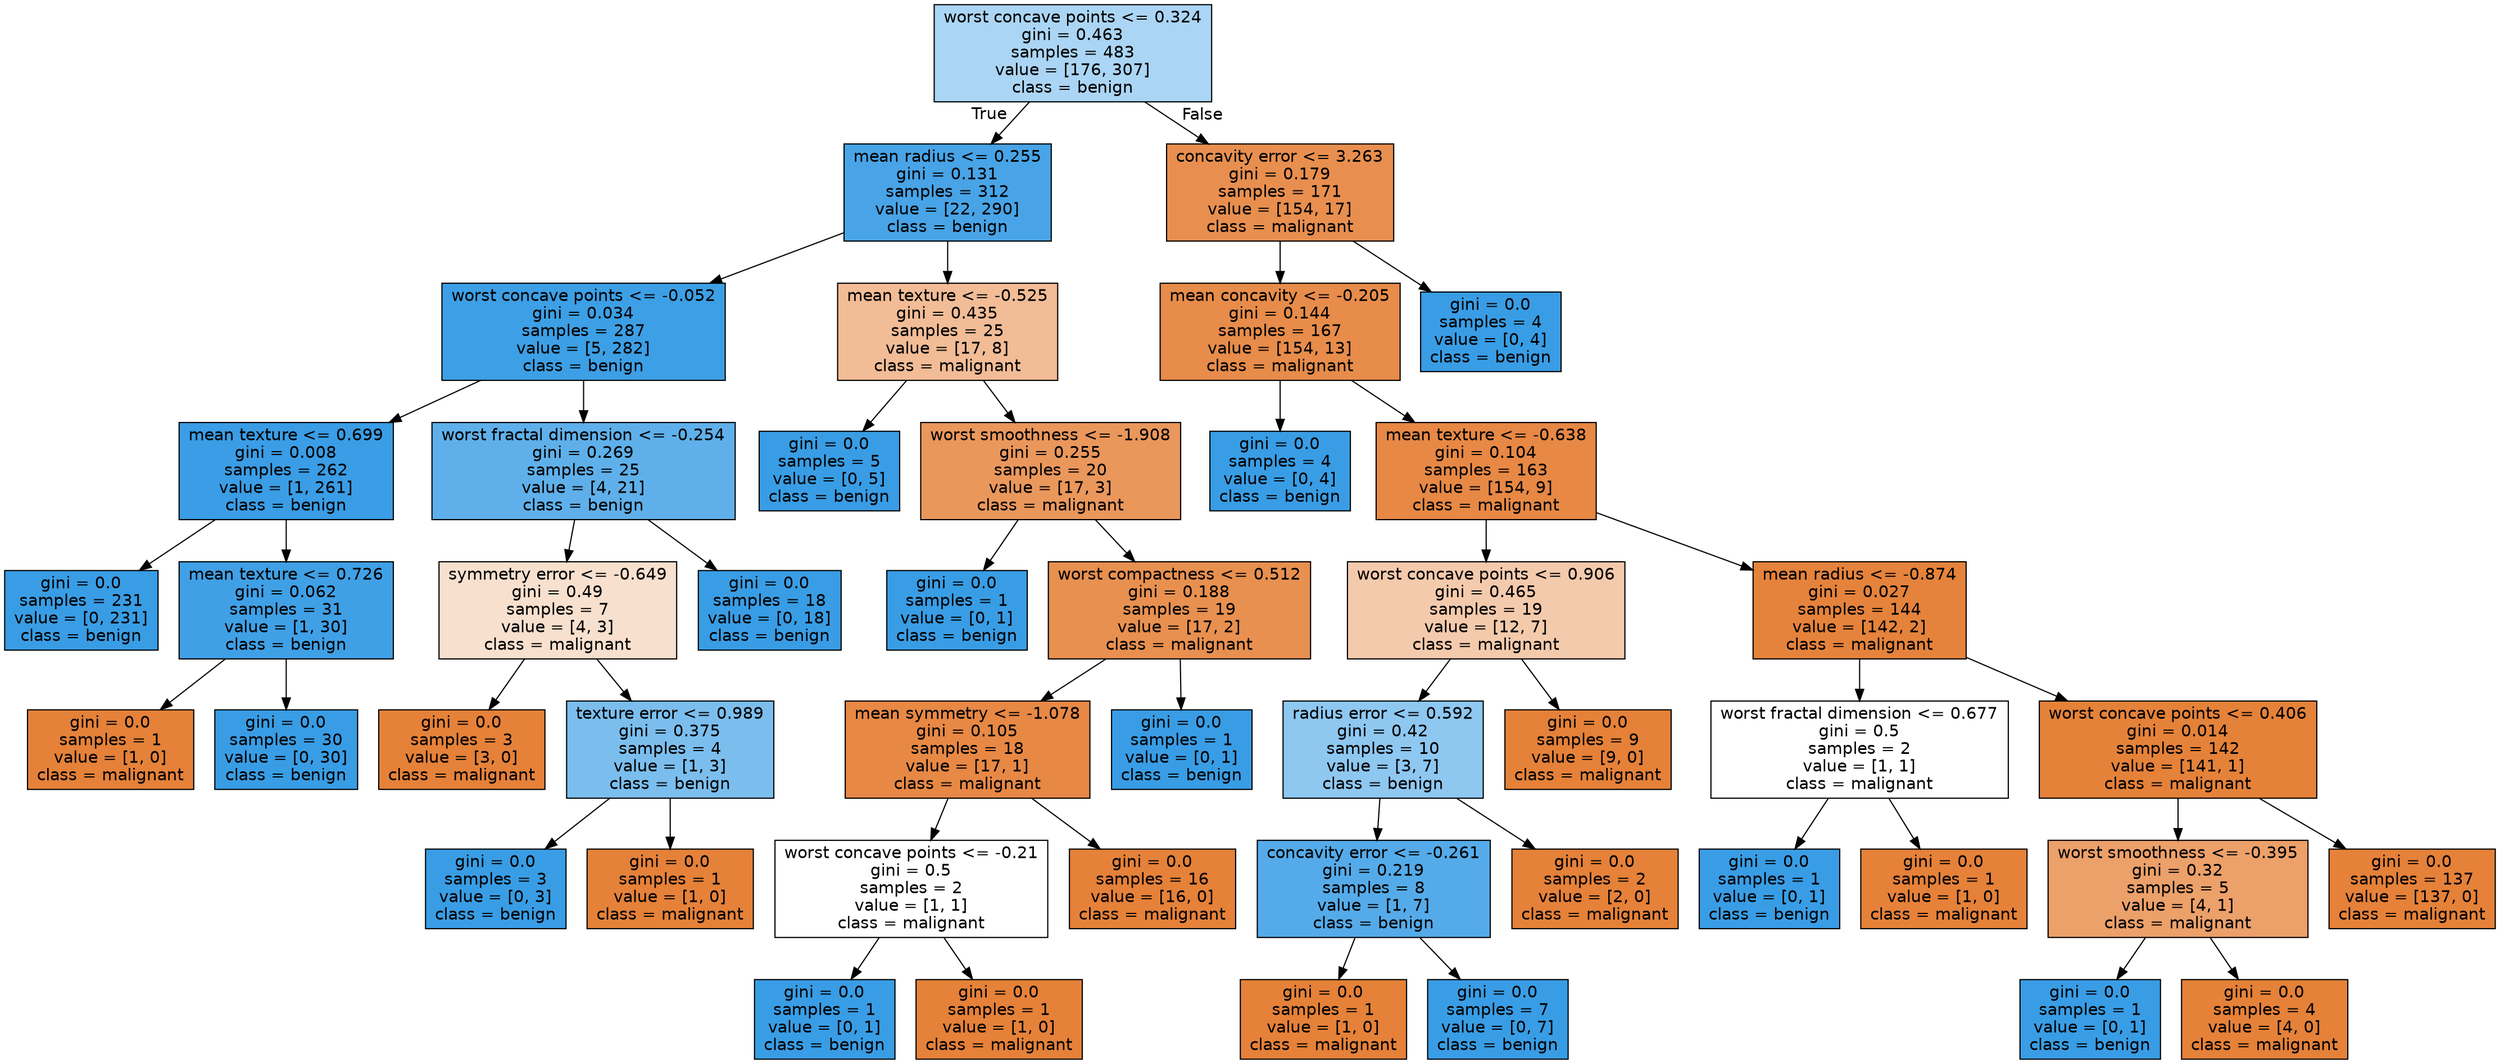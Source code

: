 digraph Tree {
node [shape=box, style="filled", color="black", fontname="helvetica"] ;
edge [fontname="helvetica"] ;
0 [label="worst concave points <= 0.324\ngini = 0.463\nsamples = 483\nvalue = [176, 307]\nclass = benign", fillcolor="#abd5f4"] ;
1 [label="mean radius <= 0.255\ngini = 0.131\nsamples = 312\nvalue = [22, 290]\nclass = benign", fillcolor="#48a4e7"] ;
0 -> 1 [labeldistance=2.5, labelangle=45, headlabel="True"] ;
2 [label="worst concave points <= -0.052\ngini = 0.034\nsamples = 287\nvalue = [5, 282]\nclass = benign", fillcolor="#3d9fe5"] ;
1 -> 2 ;
3 [label="mean texture <= 0.699\ngini = 0.008\nsamples = 262\nvalue = [1, 261]\nclass = benign", fillcolor="#3a9de5"] ;
2 -> 3 ;
4 [label="gini = 0.0\nsamples = 231\nvalue = [0, 231]\nclass = benign", fillcolor="#399de5"] ;
3 -> 4 ;
5 [label="mean texture <= 0.726\ngini = 0.062\nsamples = 31\nvalue = [1, 30]\nclass = benign", fillcolor="#40a0e6"] ;
3 -> 5 ;
6 [label="gini = 0.0\nsamples = 1\nvalue = [1, 0]\nclass = malignant", fillcolor="#e58139"] ;
5 -> 6 ;
7 [label="gini = 0.0\nsamples = 30\nvalue = [0, 30]\nclass = benign", fillcolor="#399de5"] ;
5 -> 7 ;
8 [label="worst fractal dimension <= -0.254\ngini = 0.269\nsamples = 25\nvalue = [4, 21]\nclass = benign", fillcolor="#5fb0ea"] ;
2 -> 8 ;
9 [label="symmetry error <= -0.649\ngini = 0.49\nsamples = 7\nvalue = [4, 3]\nclass = malignant", fillcolor="#f8e0ce"] ;
8 -> 9 ;
10 [label="gini = 0.0\nsamples = 3\nvalue = [3, 0]\nclass = malignant", fillcolor="#e58139"] ;
9 -> 10 ;
11 [label="texture error <= 0.989\ngini = 0.375\nsamples = 4\nvalue = [1, 3]\nclass = benign", fillcolor="#7bbeee"] ;
9 -> 11 ;
12 [label="gini = 0.0\nsamples = 3\nvalue = [0, 3]\nclass = benign", fillcolor="#399de5"] ;
11 -> 12 ;
13 [label="gini = 0.0\nsamples = 1\nvalue = [1, 0]\nclass = malignant", fillcolor="#e58139"] ;
11 -> 13 ;
14 [label="gini = 0.0\nsamples = 18\nvalue = [0, 18]\nclass = benign", fillcolor="#399de5"] ;
8 -> 14 ;
15 [label="mean texture <= -0.525\ngini = 0.435\nsamples = 25\nvalue = [17, 8]\nclass = malignant", fillcolor="#f1bc96"] ;
1 -> 15 ;
16 [label="gini = 0.0\nsamples = 5\nvalue = [0, 5]\nclass = benign", fillcolor="#399de5"] ;
15 -> 16 ;
17 [label="worst smoothness <= -1.908\ngini = 0.255\nsamples = 20\nvalue = [17, 3]\nclass = malignant", fillcolor="#ea975c"] ;
15 -> 17 ;
18 [label="gini = 0.0\nsamples = 1\nvalue = [0, 1]\nclass = benign", fillcolor="#399de5"] ;
17 -> 18 ;
19 [label="worst compactness <= 0.512\ngini = 0.188\nsamples = 19\nvalue = [17, 2]\nclass = malignant", fillcolor="#e89050"] ;
17 -> 19 ;
20 [label="mean symmetry <= -1.078\ngini = 0.105\nsamples = 18\nvalue = [17, 1]\nclass = malignant", fillcolor="#e78845"] ;
19 -> 20 ;
21 [label="worst concave points <= -0.21\ngini = 0.5\nsamples = 2\nvalue = [1, 1]\nclass = malignant", fillcolor="#ffffff"] ;
20 -> 21 ;
22 [label="gini = 0.0\nsamples = 1\nvalue = [0, 1]\nclass = benign", fillcolor="#399de5"] ;
21 -> 22 ;
23 [label="gini = 0.0\nsamples = 1\nvalue = [1, 0]\nclass = malignant", fillcolor="#e58139"] ;
21 -> 23 ;
24 [label="gini = 0.0\nsamples = 16\nvalue = [16, 0]\nclass = malignant", fillcolor="#e58139"] ;
20 -> 24 ;
25 [label="gini = 0.0\nsamples = 1\nvalue = [0, 1]\nclass = benign", fillcolor="#399de5"] ;
19 -> 25 ;
26 [label="concavity error <= 3.263\ngini = 0.179\nsamples = 171\nvalue = [154, 17]\nclass = malignant", fillcolor="#e88f4f"] ;
0 -> 26 [labeldistance=2.5, labelangle=-45, headlabel="False"] ;
27 [label="mean concavity <= -0.205\ngini = 0.144\nsamples = 167\nvalue = [154, 13]\nclass = malignant", fillcolor="#e78c4a"] ;
26 -> 27 ;
28 [label="gini = 0.0\nsamples = 4\nvalue = [0, 4]\nclass = benign", fillcolor="#399de5"] ;
27 -> 28 ;
29 [label="mean texture <= -0.638\ngini = 0.104\nsamples = 163\nvalue = [154, 9]\nclass = malignant", fillcolor="#e78845"] ;
27 -> 29 ;
30 [label="worst concave points <= 0.906\ngini = 0.465\nsamples = 19\nvalue = [12, 7]\nclass = malignant", fillcolor="#f4caac"] ;
29 -> 30 ;
31 [label="radius error <= 0.592\ngini = 0.42\nsamples = 10\nvalue = [3, 7]\nclass = benign", fillcolor="#8ec7f0"] ;
30 -> 31 ;
32 [label="concavity error <= -0.261\ngini = 0.219\nsamples = 8\nvalue = [1, 7]\nclass = benign", fillcolor="#55abe9"] ;
31 -> 32 ;
33 [label="gini = 0.0\nsamples = 1\nvalue = [1, 0]\nclass = malignant", fillcolor="#e58139"] ;
32 -> 33 ;
34 [label="gini = 0.0\nsamples = 7\nvalue = [0, 7]\nclass = benign", fillcolor="#399de5"] ;
32 -> 34 ;
35 [label="gini = 0.0\nsamples = 2\nvalue = [2, 0]\nclass = malignant", fillcolor="#e58139"] ;
31 -> 35 ;
36 [label="gini = 0.0\nsamples = 9\nvalue = [9, 0]\nclass = malignant", fillcolor="#e58139"] ;
30 -> 36 ;
37 [label="mean radius <= -0.874\ngini = 0.027\nsamples = 144\nvalue = [142, 2]\nclass = malignant", fillcolor="#e5833c"] ;
29 -> 37 ;
38 [label="worst fractal dimension <= 0.677\ngini = 0.5\nsamples = 2\nvalue = [1, 1]\nclass = malignant", fillcolor="#ffffff"] ;
37 -> 38 ;
39 [label="gini = 0.0\nsamples = 1\nvalue = [0, 1]\nclass = benign", fillcolor="#399de5"] ;
38 -> 39 ;
40 [label="gini = 0.0\nsamples = 1\nvalue = [1, 0]\nclass = malignant", fillcolor="#e58139"] ;
38 -> 40 ;
41 [label="worst concave points <= 0.406\ngini = 0.014\nsamples = 142\nvalue = [141, 1]\nclass = malignant", fillcolor="#e5823a"] ;
37 -> 41 ;
42 [label="worst smoothness <= -0.395\ngini = 0.32\nsamples = 5\nvalue = [4, 1]\nclass = malignant", fillcolor="#eca06a"] ;
41 -> 42 ;
43 [label="gini = 0.0\nsamples = 1\nvalue = [0, 1]\nclass = benign", fillcolor="#399de5"] ;
42 -> 43 ;
44 [label="gini = 0.0\nsamples = 4\nvalue = [4, 0]\nclass = malignant", fillcolor="#e58139"] ;
42 -> 44 ;
45 [label="gini = 0.0\nsamples = 137\nvalue = [137, 0]\nclass = malignant", fillcolor="#e58139"] ;
41 -> 45 ;
46 [label="gini = 0.0\nsamples = 4\nvalue = [0, 4]\nclass = benign", fillcolor="#399de5"] ;
26 -> 46 ;
}